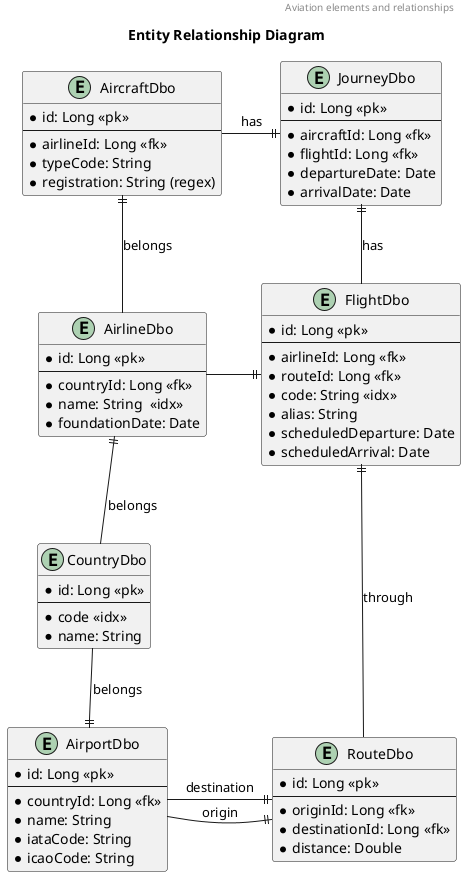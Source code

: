 @startuml
header Aviation elements and relationships
title Entity Relationship Diagram

hide footbox

entity CountryDbo {
 * id: Long <<pk>>
 --
 * code <<idx>>
 * name: String
}

entity AirportDbo {
 * id: Long <<pk>>
 --
 * countryId: Long <<fk>>
 * name: String
 * iataCode: String
 * icaoCode: String
}

entity AirlineDbo {
 * id: Long <<pk>>
 --
 * countryId: Long <<fk>>
 * name: String  <<idx>>
 * foundationDate: Date
}

entity AircraftDbo {
 * id: Long <<pk>>
 --
 * airlineId: Long <<fk>>
 * typeCode: String
 * registration: String (regex)
}

entity JourneyDbo {
 * id: Long <<pk>>
 --
 * aircraftId: Long <<fk>>
 * flightId: Long <<fk>>
 * departureDate: Date
 * arrivalDate: Date
}

entity FlightDbo {
 * id: Long <<pk>>
 --
 * airlineId: Long <<fk>>
 * routeId: Long <<fk>>
 * code: String <<idx>>
 * alias: String
 * scheduledDeparture: Date
 * scheduledArrival: Date
}

entity RouteDbo {
 * id: Long <<pk>>
 --
 * originId: Long <<fk>>
 * destinationId: Long <<fk>>
 * distance: Double
}

AirlineDbo  ||--     CountryDbo : belongs
AirportDbo  ||-up-   CountryDbo : belongs
AircraftDbo ||--     AirlineDbo: belongs
JourneyDbo  ||-left- AircraftDbo: has
JourneyDbo  ||--     FlightDbo: has
FlightDbo   ||-left- AirlineDbo
FlightDbo   ||--     RouteDbo: through
RouteDbo    ||-left- AirportDbo: origin
RouteDbo    ||-left- AirportDbo: destination

@enduml